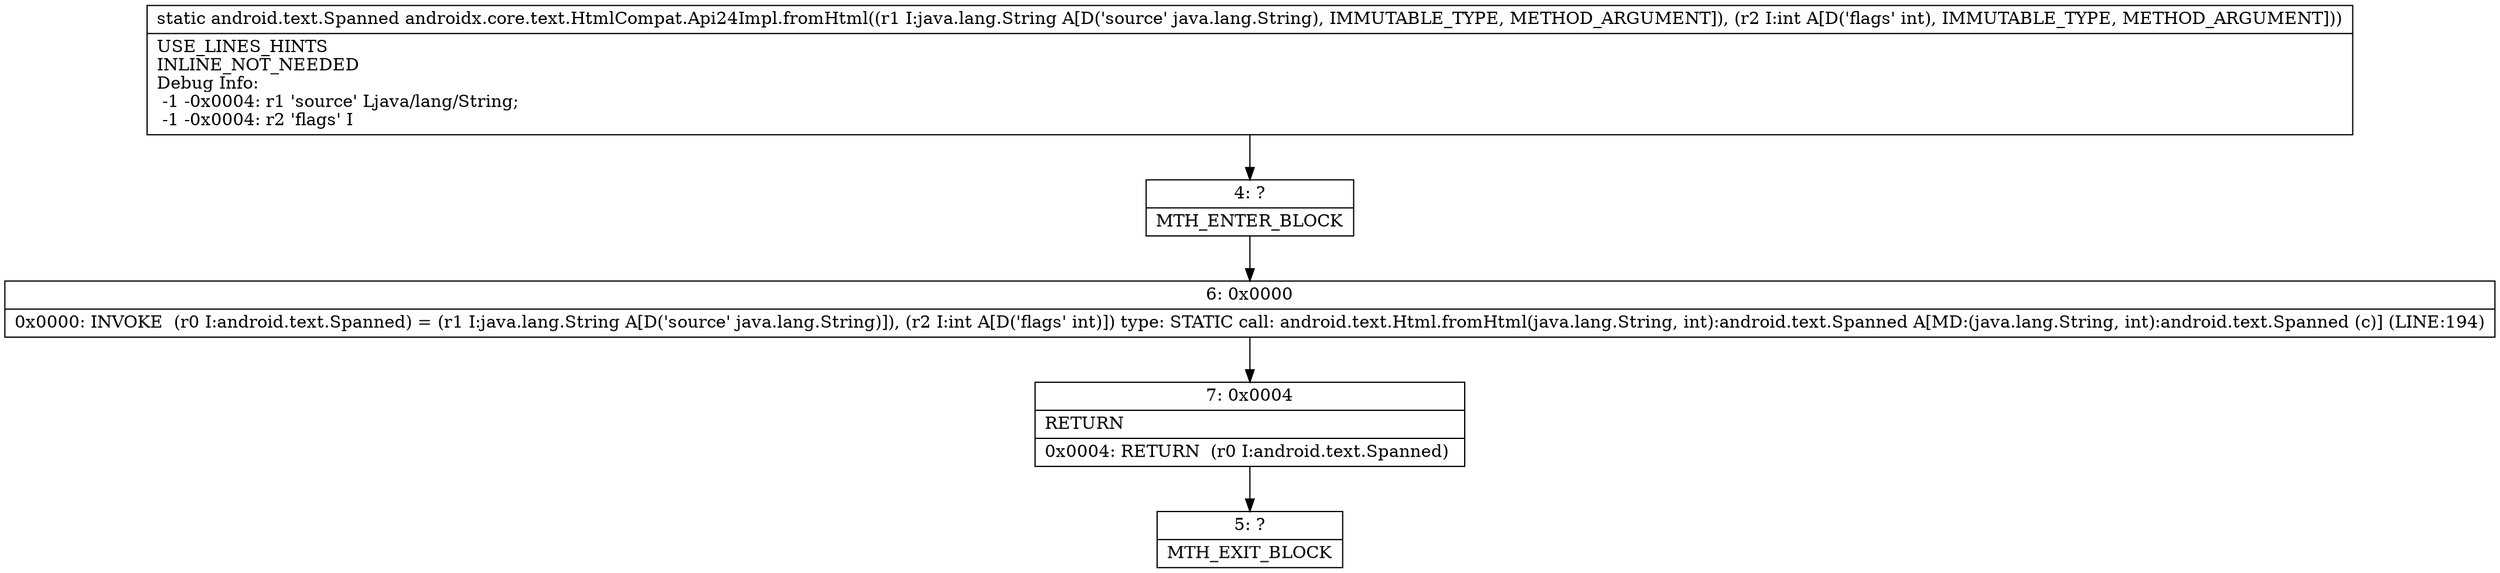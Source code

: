 digraph "CFG forandroidx.core.text.HtmlCompat.Api24Impl.fromHtml(Ljava\/lang\/String;I)Landroid\/text\/Spanned;" {
Node_4 [shape=record,label="{4\:\ ?|MTH_ENTER_BLOCK\l}"];
Node_6 [shape=record,label="{6\:\ 0x0000|0x0000: INVOKE  (r0 I:android.text.Spanned) = (r1 I:java.lang.String A[D('source' java.lang.String)]), (r2 I:int A[D('flags' int)]) type: STATIC call: android.text.Html.fromHtml(java.lang.String, int):android.text.Spanned A[MD:(java.lang.String, int):android.text.Spanned (c)] (LINE:194)\l}"];
Node_7 [shape=record,label="{7\:\ 0x0004|RETURN\l|0x0004: RETURN  (r0 I:android.text.Spanned) \l}"];
Node_5 [shape=record,label="{5\:\ ?|MTH_EXIT_BLOCK\l}"];
MethodNode[shape=record,label="{static android.text.Spanned androidx.core.text.HtmlCompat.Api24Impl.fromHtml((r1 I:java.lang.String A[D('source' java.lang.String), IMMUTABLE_TYPE, METHOD_ARGUMENT]), (r2 I:int A[D('flags' int), IMMUTABLE_TYPE, METHOD_ARGUMENT]))  | USE_LINES_HINTS\lINLINE_NOT_NEEDED\lDebug Info:\l  \-1 \-0x0004: r1 'source' Ljava\/lang\/String;\l  \-1 \-0x0004: r2 'flags' I\l}"];
MethodNode -> Node_4;Node_4 -> Node_6;
Node_6 -> Node_7;
Node_7 -> Node_5;
}


